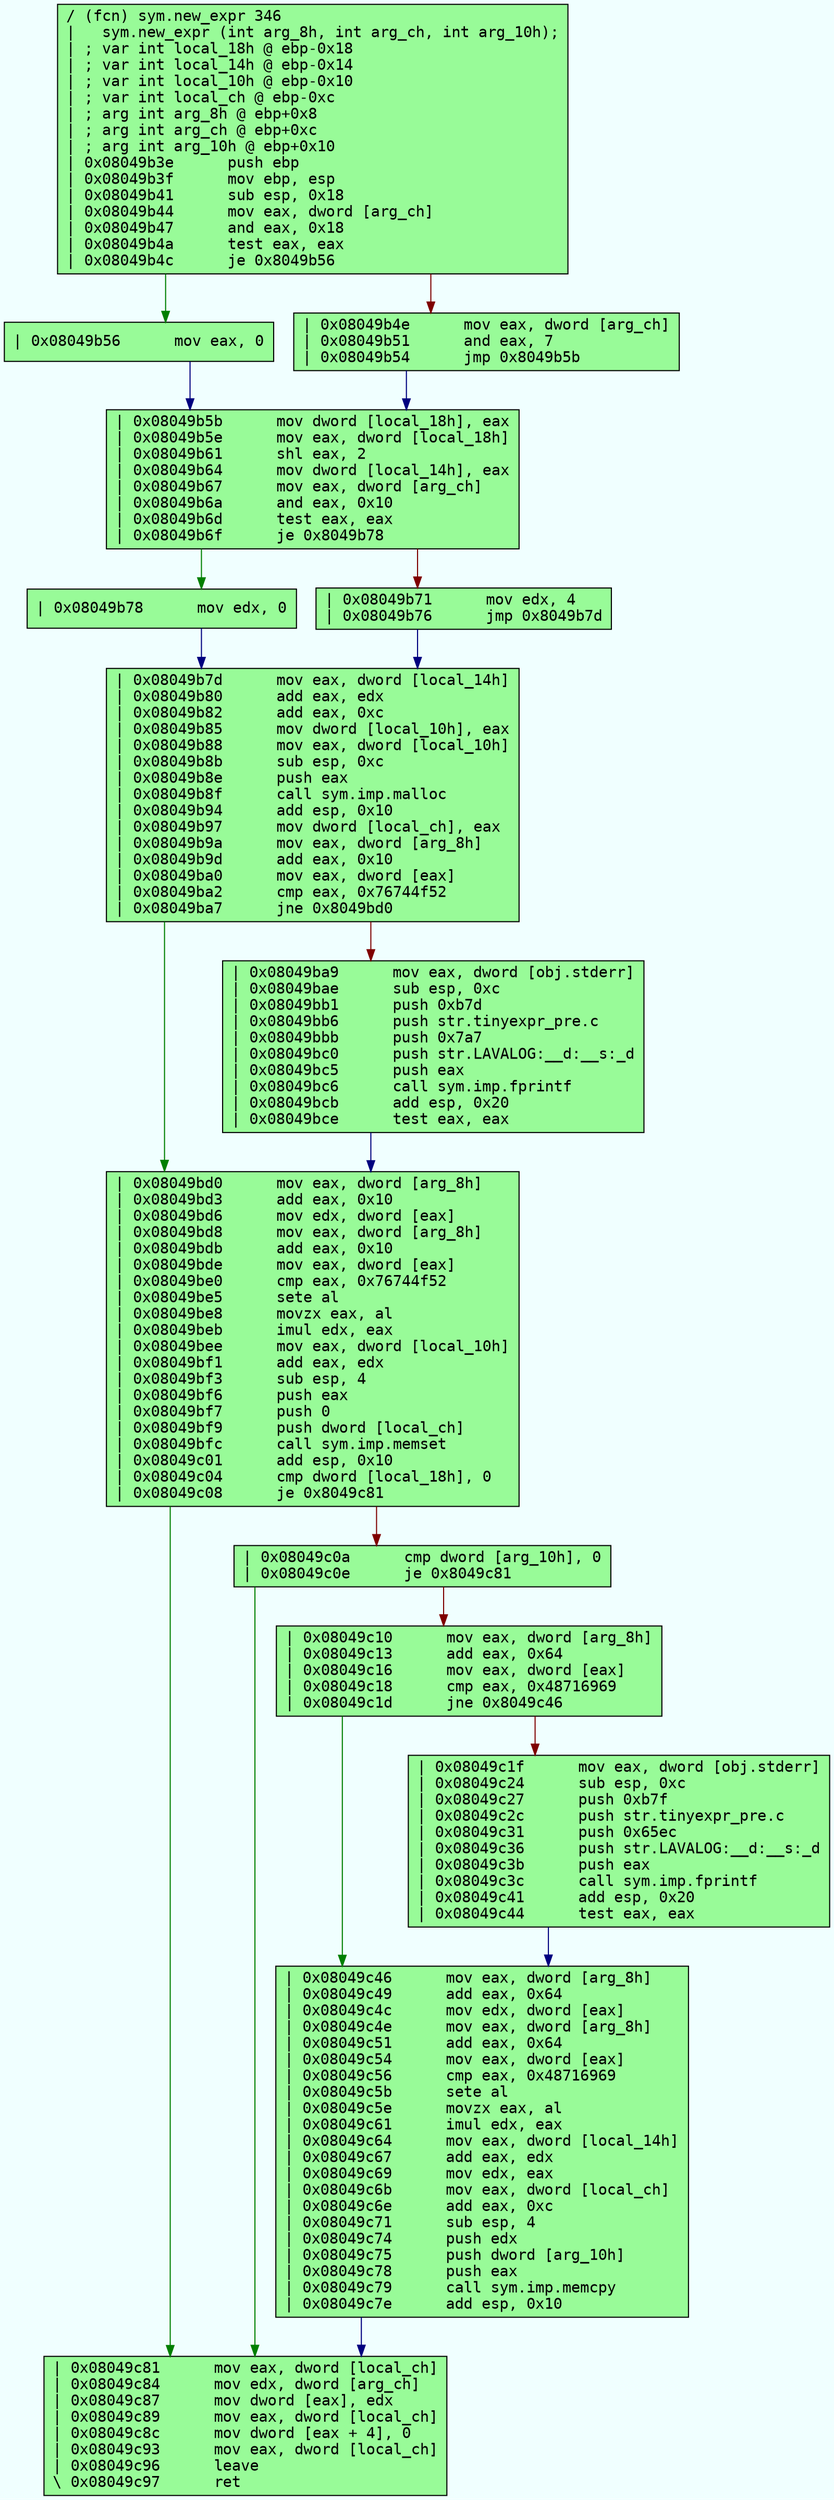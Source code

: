 digraph code {
	graph [bgcolor=azure fontsize=8 fontname="Courier" splines="ortho"];
	node [fillcolor=gray style=filled shape=box];
	edge [arrowhead="normal"];
	"0x08049b3e" -> "0x08049b56" [color="#007f00"];
	"0x08049b3e" -> "0x08049b4e" [color="#7f0000"];
	"0x08049b3e" [URL="sym.new_expr/0x08049b3e", fillcolor="palegreen",color="black", fontname="Courier",label="/ (fcn) sym.new_expr 346\l|   sym.new_expr (int arg_8h, int arg_ch, int arg_10h);\l| ; var int local_18h @ ebp-0x18\l| ; var int local_14h @ ebp-0x14\l| ; var int local_10h @ ebp-0x10\l| ; var int local_ch @ ebp-0xc\l| ; arg int arg_8h @ ebp+0x8\l| ; arg int arg_ch @ ebp+0xc\l| ; arg int arg_10h @ ebp+0x10\l| 0x08049b3e      push ebp\l| 0x08049b3f      mov ebp, esp\l| 0x08049b41      sub esp, 0x18\l| 0x08049b44      mov eax, dword [arg_ch]\l| 0x08049b47      and eax, 0x18\l| 0x08049b4a      test eax, eax\l| 0x08049b4c      je 0x8049b56\l"]
	"0x08049b4e" -> "0x08049b5b" [color="#00007f"];
	"0x08049b4e" [URL="sym.new_expr/0x08049b4e", fillcolor="palegreen",color="black", fontname="Courier",label="| 0x08049b4e      mov eax, dword [arg_ch]\l| 0x08049b51      and eax, 7\l| 0x08049b54      jmp 0x8049b5b\l"]
	"0x08049b56" -> "0x08049b5b" [color="#00007f"];
	"0x08049b56" [URL="sym.new_expr/0x08049b56", fillcolor="palegreen",color="black", fontname="Courier",label="| 0x08049b56      mov eax, 0\l"]
	"0x08049b5b" -> "0x08049b78" [color="#007f00"];
	"0x08049b5b" -> "0x08049b71" [color="#7f0000"];
	"0x08049b5b" [URL="sym.new_expr/0x08049b5b", fillcolor="palegreen",color="black", fontname="Courier",label="| 0x08049b5b      mov dword [local_18h], eax\l| 0x08049b5e      mov eax, dword [local_18h]\l| 0x08049b61      shl eax, 2\l| 0x08049b64      mov dword [local_14h], eax\l| 0x08049b67      mov eax, dword [arg_ch]\l| 0x08049b6a      and eax, 0x10\l| 0x08049b6d      test eax, eax\l| 0x08049b6f      je 0x8049b78\l"]
	"0x08049b71" -> "0x08049b7d" [color="#00007f"];
	"0x08049b71" [URL="sym.new_expr/0x08049b71", fillcolor="palegreen",color="black", fontname="Courier",label="| 0x08049b71      mov edx, 4\l| 0x08049b76      jmp 0x8049b7d\l"]
	"0x08049b78" -> "0x08049b7d" [color="#00007f"];
	"0x08049b78" [URL="sym.new_expr/0x08049b78", fillcolor="palegreen",color="black", fontname="Courier",label="| 0x08049b78      mov edx, 0\l"]
	"0x08049b7d" -> "0x08049bd0" [color="#007f00"];
	"0x08049b7d" -> "0x08049ba9" [color="#7f0000"];
	"0x08049b7d" [URL="sym.new_expr/0x08049b7d", fillcolor="palegreen",color="black", fontname="Courier",label="| 0x08049b7d      mov eax, dword [local_14h]\l| 0x08049b80      add eax, edx\l| 0x08049b82      add eax, 0xc\l| 0x08049b85      mov dword [local_10h], eax\l| 0x08049b88      mov eax, dword [local_10h]\l| 0x08049b8b      sub esp, 0xc\l| 0x08049b8e      push eax\l| 0x08049b8f      call sym.imp.malloc\l| 0x08049b94      add esp, 0x10\l| 0x08049b97      mov dword [local_ch], eax\l| 0x08049b9a      mov eax, dword [arg_8h]\l| 0x08049b9d      add eax, 0x10\l| 0x08049ba0      mov eax, dword [eax]\l| 0x08049ba2      cmp eax, 0x76744f52\l| 0x08049ba7      jne 0x8049bd0\l"]
	"0x08049ba9" -> "0x08049bd0" [color="#00007f"];
	"0x08049ba9" [URL="sym.new_expr/0x08049ba9", fillcolor="palegreen",color="black", fontname="Courier",label="| 0x08049ba9      mov eax, dword [obj.stderr]\l| 0x08049bae      sub esp, 0xc\l| 0x08049bb1      push 0xb7d\l| 0x08049bb6      push str.tinyexpr_pre.c\l| 0x08049bbb      push 0x7a7\l| 0x08049bc0      push str.LAVALOG:__d:__s:_d\l| 0x08049bc5      push eax\l| 0x08049bc6      call sym.imp.fprintf\l| 0x08049bcb      add esp, 0x20\l| 0x08049bce      test eax, eax\l"]
	"0x08049bd0" -> "0x08049c81" [color="#007f00"];
	"0x08049bd0" -> "0x08049c0a" [color="#7f0000"];
	"0x08049bd0" [URL="sym.new_expr/0x08049bd0", fillcolor="palegreen",color="black", fontname="Courier",label="| 0x08049bd0      mov eax, dword [arg_8h]\l| 0x08049bd3      add eax, 0x10\l| 0x08049bd6      mov edx, dword [eax]\l| 0x08049bd8      mov eax, dword [arg_8h]\l| 0x08049bdb      add eax, 0x10\l| 0x08049bde      mov eax, dword [eax]\l| 0x08049be0      cmp eax, 0x76744f52\l| 0x08049be5      sete al\l| 0x08049be8      movzx eax, al\l| 0x08049beb      imul edx, eax\l| 0x08049bee      mov eax, dword [local_10h]\l| 0x08049bf1      add eax, edx\l| 0x08049bf3      sub esp, 4\l| 0x08049bf6      push eax\l| 0x08049bf7      push 0\l| 0x08049bf9      push dword [local_ch]\l| 0x08049bfc      call sym.imp.memset\l| 0x08049c01      add esp, 0x10\l| 0x08049c04      cmp dword [local_18h], 0\l| 0x08049c08      je 0x8049c81\l"]
	"0x08049c0a" -> "0x08049c81" [color="#007f00"];
	"0x08049c0a" -> "0x08049c10" [color="#7f0000"];
	"0x08049c0a" [URL="sym.new_expr/0x08049c0a", fillcolor="palegreen",color="black", fontname="Courier",label="| 0x08049c0a      cmp dword [arg_10h], 0\l| 0x08049c0e      je 0x8049c81\l"]
	"0x08049c10" -> "0x08049c46" [color="#007f00"];
	"0x08049c10" -> "0x08049c1f" [color="#7f0000"];
	"0x08049c10" [URL="sym.new_expr/0x08049c10", fillcolor="palegreen",color="black", fontname="Courier",label="| 0x08049c10      mov eax, dword [arg_8h]\l| 0x08049c13      add eax, 0x64\l| 0x08049c16      mov eax, dword [eax]\l| 0x08049c18      cmp eax, 0x48716969\l| 0x08049c1d      jne 0x8049c46\l"]
	"0x08049c1f" -> "0x08049c46" [color="#00007f"];
	"0x08049c1f" [URL="sym.new_expr/0x08049c1f", fillcolor="palegreen",color="black", fontname="Courier",label="| 0x08049c1f      mov eax, dword [obj.stderr]\l| 0x08049c24      sub esp, 0xc\l| 0x08049c27      push 0xb7f\l| 0x08049c2c      push str.tinyexpr_pre.c\l| 0x08049c31      push 0x65ec\l| 0x08049c36      push str.LAVALOG:__d:__s:_d\l| 0x08049c3b      push eax\l| 0x08049c3c      call sym.imp.fprintf\l| 0x08049c41      add esp, 0x20\l| 0x08049c44      test eax, eax\l"]
	"0x08049c46" -> "0x08049c81" [color="#00007f"];
	"0x08049c46" [URL="sym.new_expr/0x08049c46", fillcolor="palegreen",color="black", fontname="Courier",label="| 0x08049c46      mov eax, dword [arg_8h]\l| 0x08049c49      add eax, 0x64\l| 0x08049c4c      mov edx, dword [eax]\l| 0x08049c4e      mov eax, dword [arg_8h]\l| 0x08049c51      add eax, 0x64\l| 0x08049c54      mov eax, dword [eax]\l| 0x08049c56      cmp eax, 0x48716969\l| 0x08049c5b      sete al\l| 0x08049c5e      movzx eax, al\l| 0x08049c61      imul edx, eax\l| 0x08049c64      mov eax, dword [local_14h]\l| 0x08049c67      add eax, edx\l| 0x08049c69      mov edx, eax\l| 0x08049c6b      mov eax, dword [local_ch]\l| 0x08049c6e      add eax, 0xc\l| 0x08049c71      sub esp, 4\l| 0x08049c74      push edx\l| 0x08049c75      push dword [arg_10h]\l| 0x08049c78      push eax\l| 0x08049c79      call sym.imp.memcpy\l| 0x08049c7e      add esp, 0x10\l"]
	"0x08049c81" [URL="sym.new_expr/0x08049c81", fillcolor="palegreen",color="black", fontname="Courier",label="| 0x08049c81      mov eax, dword [local_ch]\l| 0x08049c84      mov edx, dword [arg_ch]\l| 0x08049c87      mov dword [eax], edx\l| 0x08049c89      mov eax, dword [local_ch]\l| 0x08049c8c      mov dword [eax + 4], 0\l| 0x08049c93      mov eax, dword [local_ch]\l| 0x08049c96      leave\l\\ 0x08049c97      ret\l"]
}
